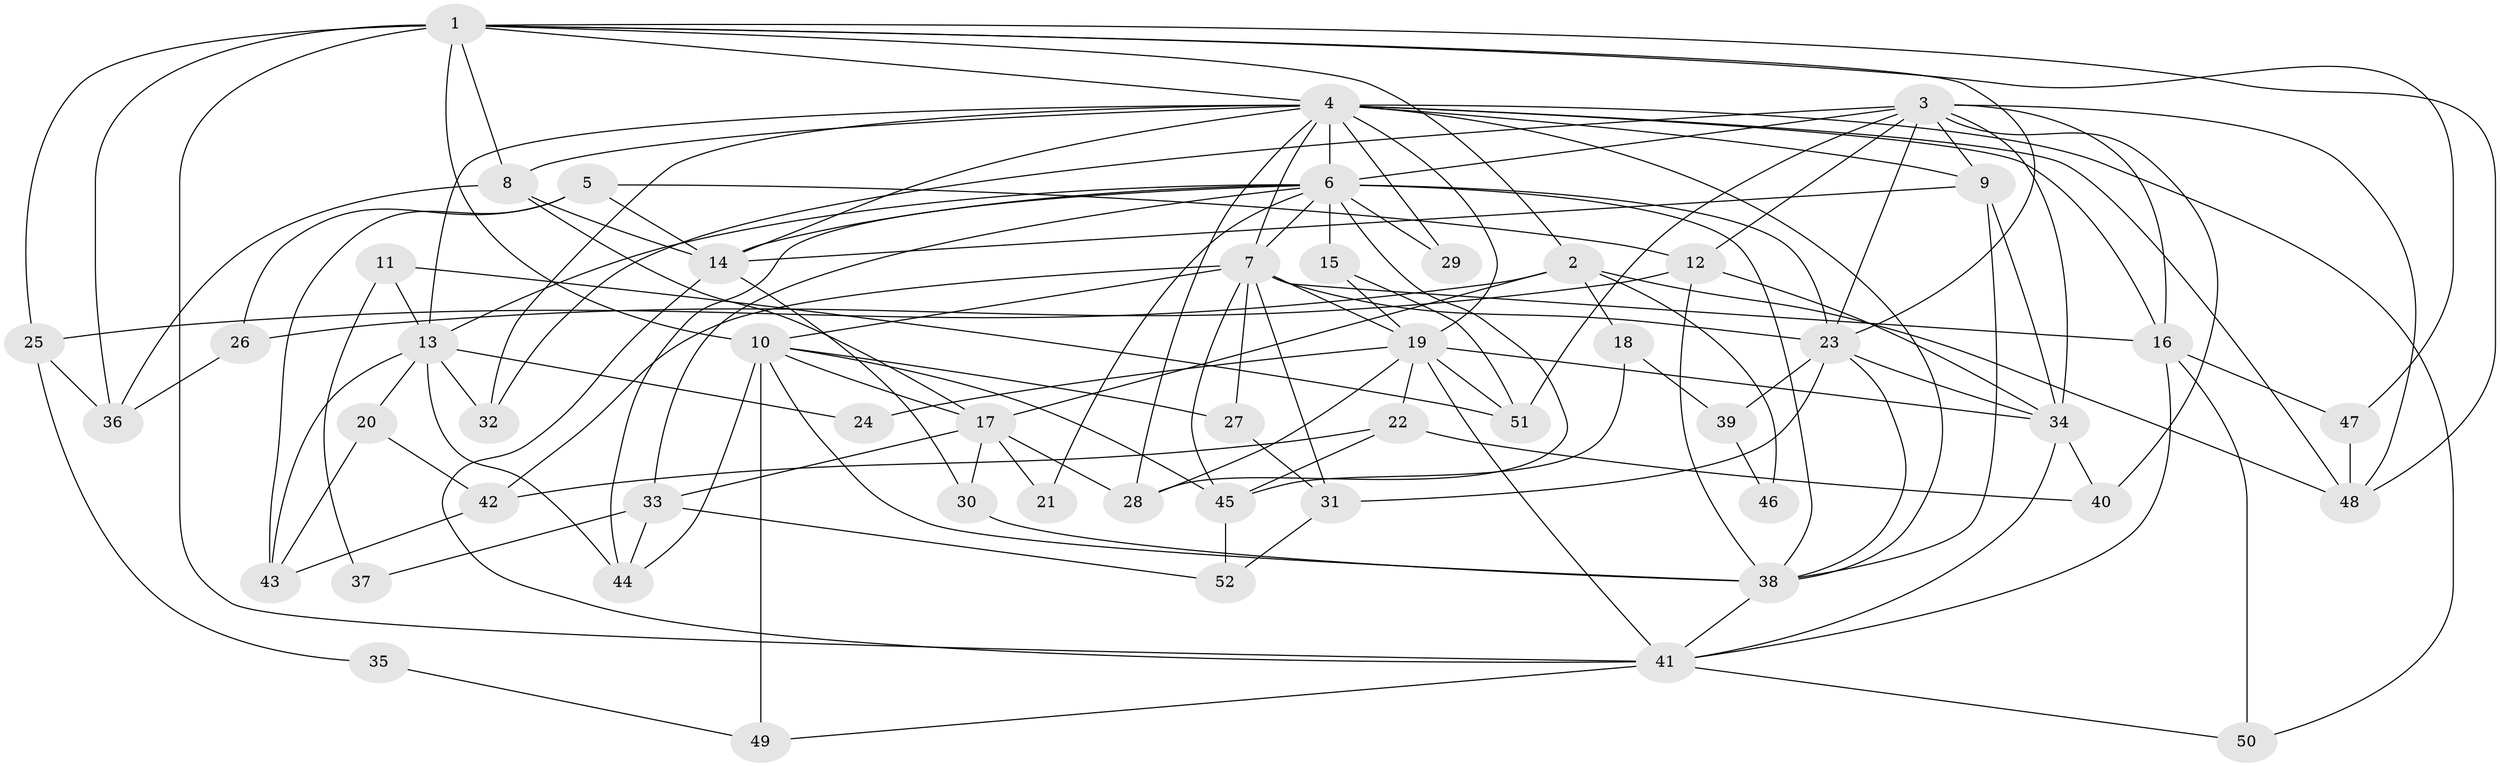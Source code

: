// original degree distribution, {3: 0.3076923076923077, 6: 0.028846153846153848, 4: 0.25961538461538464, 5: 0.2403846153846154, 2: 0.10576923076923077, 8: 0.028846153846153848, 7: 0.019230769230769232, 9: 0.009615384615384616}
// Generated by graph-tools (version 1.1) at 2025/36/03/09/25 02:36:22]
// undirected, 52 vertices, 132 edges
graph export_dot {
graph [start="1"]
  node [color=gray90,style=filled];
  1;
  2;
  3;
  4;
  5;
  6;
  7;
  8;
  9;
  10;
  11;
  12;
  13;
  14;
  15;
  16;
  17;
  18;
  19;
  20;
  21;
  22;
  23;
  24;
  25;
  26;
  27;
  28;
  29;
  30;
  31;
  32;
  33;
  34;
  35;
  36;
  37;
  38;
  39;
  40;
  41;
  42;
  43;
  44;
  45;
  46;
  47;
  48;
  49;
  50;
  51;
  52;
  1 -- 2 [weight=1.0];
  1 -- 4 [weight=1.0];
  1 -- 8 [weight=1.0];
  1 -- 10 [weight=2.0];
  1 -- 23 [weight=1.0];
  1 -- 25 [weight=2.0];
  1 -- 36 [weight=1.0];
  1 -- 41 [weight=1.0];
  1 -- 47 [weight=1.0];
  1 -- 48 [weight=1.0];
  2 -- 17 [weight=1.0];
  2 -- 18 [weight=1.0];
  2 -- 25 [weight=1.0];
  2 -- 46 [weight=1.0];
  2 -- 48 [weight=1.0];
  3 -- 6 [weight=2.0];
  3 -- 9 [weight=1.0];
  3 -- 12 [weight=1.0];
  3 -- 16 [weight=1.0];
  3 -- 23 [weight=1.0];
  3 -- 32 [weight=1.0];
  3 -- 34 [weight=1.0];
  3 -- 40 [weight=1.0];
  3 -- 48 [weight=1.0];
  3 -- 51 [weight=1.0];
  4 -- 6 [weight=2.0];
  4 -- 7 [weight=2.0];
  4 -- 8 [weight=1.0];
  4 -- 9 [weight=1.0];
  4 -- 13 [weight=2.0];
  4 -- 14 [weight=1.0];
  4 -- 16 [weight=4.0];
  4 -- 19 [weight=1.0];
  4 -- 28 [weight=1.0];
  4 -- 29 [weight=1.0];
  4 -- 32 [weight=2.0];
  4 -- 38 [weight=2.0];
  4 -- 48 [weight=1.0];
  4 -- 50 [weight=1.0];
  5 -- 12 [weight=1.0];
  5 -- 14 [weight=2.0];
  5 -- 26 [weight=1.0];
  5 -- 43 [weight=1.0];
  6 -- 7 [weight=1.0];
  6 -- 13 [weight=1.0];
  6 -- 14 [weight=1.0];
  6 -- 15 [weight=1.0];
  6 -- 21 [weight=2.0];
  6 -- 23 [weight=1.0];
  6 -- 28 [weight=1.0];
  6 -- 29 [weight=1.0];
  6 -- 33 [weight=1.0];
  6 -- 38 [weight=1.0];
  6 -- 44 [weight=1.0];
  7 -- 10 [weight=1.0];
  7 -- 16 [weight=1.0];
  7 -- 19 [weight=1.0];
  7 -- 23 [weight=1.0];
  7 -- 27 [weight=1.0];
  7 -- 31 [weight=1.0];
  7 -- 42 [weight=1.0];
  7 -- 45 [weight=1.0];
  8 -- 14 [weight=1.0];
  8 -- 17 [weight=1.0];
  8 -- 36 [weight=1.0];
  9 -- 14 [weight=1.0];
  9 -- 34 [weight=1.0];
  9 -- 38 [weight=1.0];
  10 -- 17 [weight=1.0];
  10 -- 27 [weight=1.0];
  10 -- 38 [weight=2.0];
  10 -- 44 [weight=1.0];
  10 -- 45 [weight=1.0];
  10 -- 49 [weight=1.0];
  11 -- 13 [weight=1.0];
  11 -- 37 [weight=1.0];
  11 -- 51 [weight=1.0];
  12 -- 26 [weight=1.0];
  12 -- 34 [weight=1.0];
  12 -- 38 [weight=1.0];
  13 -- 20 [weight=2.0];
  13 -- 24 [weight=1.0];
  13 -- 32 [weight=2.0];
  13 -- 43 [weight=1.0];
  13 -- 44 [weight=1.0];
  14 -- 30 [weight=1.0];
  14 -- 41 [weight=1.0];
  15 -- 19 [weight=1.0];
  15 -- 51 [weight=1.0];
  16 -- 41 [weight=1.0];
  16 -- 47 [weight=1.0];
  16 -- 50 [weight=1.0];
  17 -- 21 [weight=1.0];
  17 -- 28 [weight=1.0];
  17 -- 30 [weight=1.0];
  17 -- 33 [weight=1.0];
  18 -- 39 [weight=1.0];
  18 -- 45 [weight=1.0];
  19 -- 22 [weight=1.0];
  19 -- 24 [weight=1.0];
  19 -- 28 [weight=1.0];
  19 -- 34 [weight=1.0];
  19 -- 41 [weight=1.0];
  19 -- 51 [weight=1.0];
  20 -- 42 [weight=1.0];
  20 -- 43 [weight=1.0];
  22 -- 40 [weight=1.0];
  22 -- 42 [weight=1.0];
  22 -- 45 [weight=1.0];
  23 -- 31 [weight=1.0];
  23 -- 34 [weight=1.0];
  23 -- 38 [weight=1.0];
  23 -- 39 [weight=1.0];
  25 -- 35 [weight=1.0];
  25 -- 36 [weight=1.0];
  26 -- 36 [weight=1.0];
  27 -- 31 [weight=1.0];
  30 -- 38 [weight=1.0];
  31 -- 52 [weight=1.0];
  33 -- 37 [weight=1.0];
  33 -- 44 [weight=1.0];
  33 -- 52 [weight=1.0];
  34 -- 40 [weight=1.0];
  34 -- 41 [weight=1.0];
  35 -- 49 [weight=1.0];
  38 -- 41 [weight=1.0];
  39 -- 46 [weight=1.0];
  41 -- 49 [weight=1.0];
  41 -- 50 [weight=1.0];
  42 -- 43 [weight=1.0];
  45 -- 52 [weight=1.0];
  47 -- 48 [weight=1.0];
}
